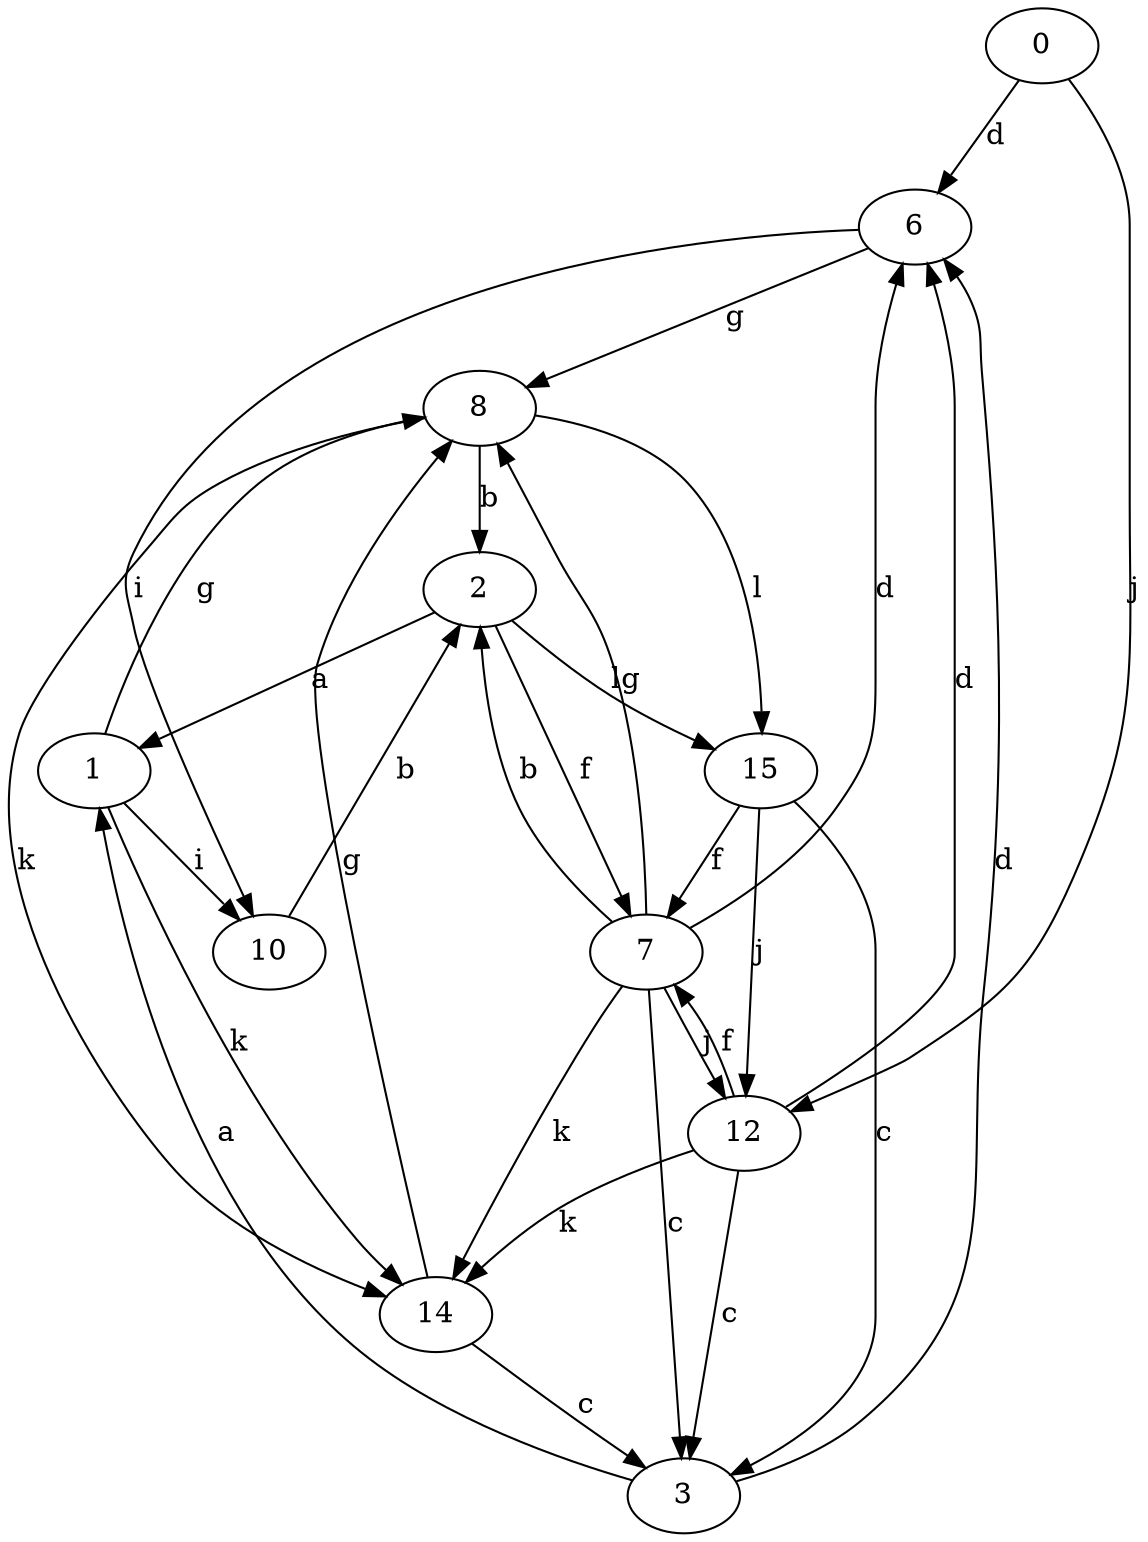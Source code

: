 strict digraph  {
0;
1;
2;
3;
6;
7;
8;
10;
12;
14;
15;
0 -> 6  [label=d];
0 -> 12  [label=j];
1 -> 8  [label=g];
1 -> 10  [label=i];
1 -> 14  [label=k];
2 -> 1  [label=a];
2 -> 7  [label=f];
2 -> 15  [label=l];
3 -> 1  [label=a];
3 -> 6  [label=d];
6 -> 8  [label=g];
6 -> 10  [label=i];
7 -> 2  [label=b];
7 -> 3  [label=c];
7 -> 6  [label=d];
7 -> 8  [label=g];
7 -> 12  [label=j];
7 -> 14  [label=k];
8 -> 2  [label=b];
8 -> 14  [label=k];
8 -> 15  [label=l];
10 -> 2  [label=b];
12 -> 3  [label=c];
12 -> 6  [label=d];
12 -> 7  [label=f];
12 -> 14  [label=k];
14 -> 3  [label=c];
14 -> 8  [label=g];
15 -> 3  [label=c];
15 -> 7  [label=f];
15 -> 12  [label=j];
}
